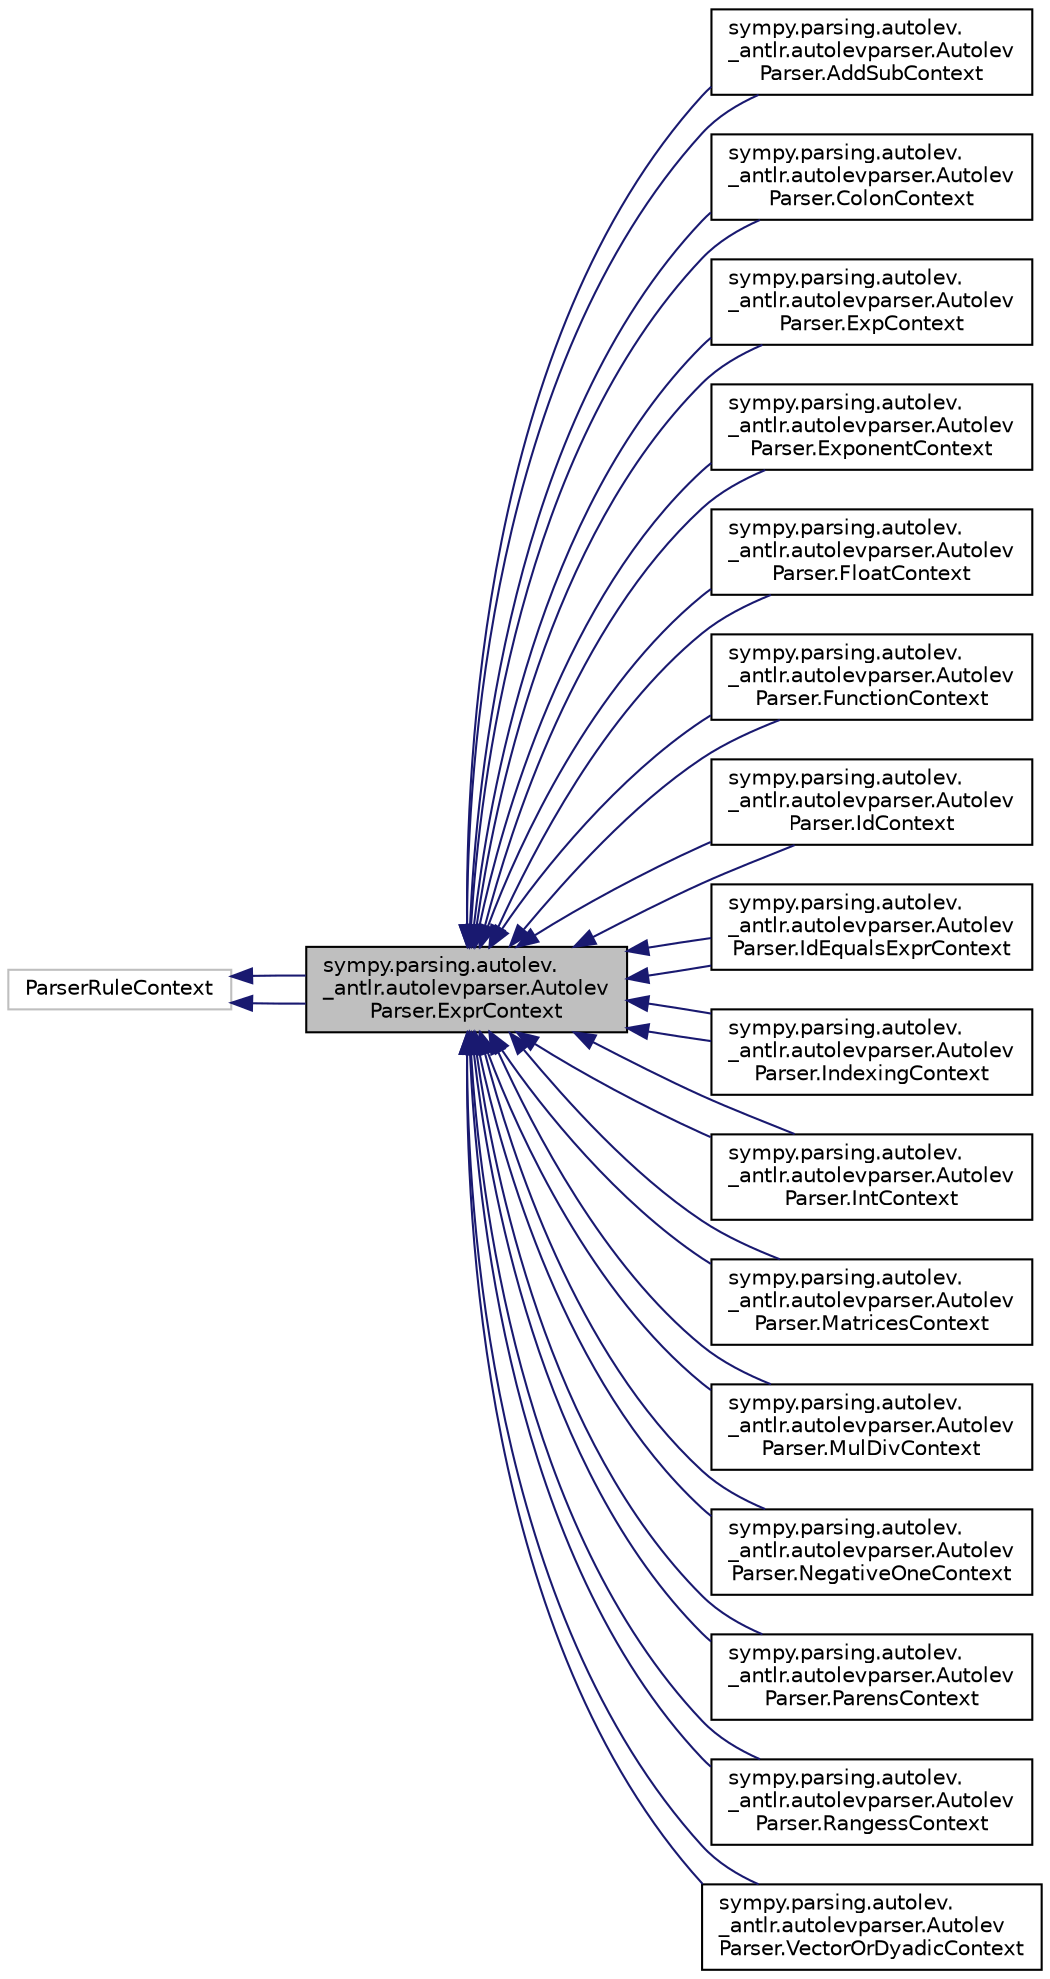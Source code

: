 digraph "sympy.parsing.autolev._antlr.autolevparser.AutolevParser.ExprContext"
{
 // LATEX_PDF_SIZE
  edge [fontname="Helvetica",fontsize="10",labelfontname="Helvetica",labelfontsize="10"];
  node [fontname="Helvetica",fontsize="10",shape=record];
  rankdir="LR";
  Node1 [label="sympy.parsing.autolev.\l_antlr.autolevparser.Autolev\lParser.ExprContext",height=0.2,width=0.4,color="black", fillcolor="grey75", style="filled", fontcolor="black",tooltip=" "];
  Node2 -> Node1 [dir="back",color="midnightblue",fontsize="10",style="solid",fontname="Helvetica"];
  Node2 [label="ParserRuleContext",height=0.2,width=0.4,color="grey75", fillcolor="white", style="filled",tooltip=" "];
  Node2 -> Node1 [dir="back",color="midnightblue",fontsize="10",style="solid",fontname="Helvetica"];
  Node1 -> Node3 [dir="back",color="midnightblue",fontsize="10",style="solid",fontname="Helvetica"];
  Node3 [label="sympy.parsing.autolev.\l_antlr.autolevparser.Autolev\lParser.AddSubContext",height=0.2,width=0.4,color="black", fillcolor="white", style="filled",URL="$classsympy_1_1parsing_1_1autolev_1_1__antlr_1_1autolevparser_1_1AutolevParser_1_1AddSubContext.html",tooltip=" "];
  Node1 -> Node3 [dir="back",color="midnightblue",fontsize="10",style="solid",fontname="Helvetica"];
  Node1 -> Node4 [dir="back",color="midnightblue",fontsize="10",style="solid",fontname="Helvetica"];
  Node4 [label="sympy.parsing.autolev.\l_antlr.autolevparser.Autolev\lParser.ColonContext",height=0.2,width=0.4,color="black", fillcolor="white", style="filled",URL="$classsympy_1_1parsing_1_1autolev_1_1__antlr_1_1autolevparser_1_1AutolevParser_1_1ColonContext.html",tooltip=" "];
  Node1 -> Node4 [dir="back",color="midnightblue",fontsize="10",style="solid",fontname="Helvetica"];
  Node1 -> Node5 [dir="back",color="midnightblue",fontsize="10",style="solid",fontname="Helvetica"];
  Node5 [label="sympy.parsing.autolev.\l_antlr.autolevparser.Autolev\lParser.ExpContext",height=0.2,width=0.4,color="black", fillcolor="white", style="filled",URL="$classsympy_1_1parsing_1_1autolev_1_1__antlr_1_1autolevparser_1_1AutolevParser_1_1ExpContext.html",tooltip=" "];
  Node1 -> Node5 [dir="back",color="midnightblue",fontsize="10",style="solid",fontname="Helvetica"];
  Node1 -> Node6 [dir="back",color="midnightblue",fontsize="10",style="solid",fontname="Helvetica"];
  Node6 [label="sympy.parsing.autolev.\l_antlr.autolevparser.Autolev\lParser.ExponentContext",height=0.2,width=0.4,color="black", fillcolor="white", style="filled",URL="$classsympy_1_1parsing_1_1autolev_1_1__antlr_1_1autolevparser_1_1AutolevParser_1_1ExponentContext.html",tooltip=" "];
  Node1 -> Node6 [dir="back",color="midnightblue",fontsize="10",style="solid",fontname="Helvetica"];
  Node1 -> Node7 [dir="back",color="midnightblue",fontsize="10",style="solid",fontname="Helvetica"];
  Node7 [label="sympy.parsing.autolev.\l_antlr.autolevparser.Autolev\lParser.FloatContext",height=0.2,width=0.4,color="black", fillcolor="white", style="filled",URL="$classsympy_1_1parsing_1_1autolev_1_1__antlr_1_1autolevparser_1_1AutolevParser_1_1FloatContext.html",tooltip=" "];
  Node1 -> Node7 [dir="back",color="midnightblue",fontsize="10",style="solid",fontname="Helvetica"];
  Node1 -> Node8 [dir="back",color="midnightblue",fontsize="10",style="solid",fontname="Helvetica"];
  Node8 [label="sympy.parsing.autolev.\l_antlr.autolevparser.Autolev\lParser.FunctionContext",height=0.2,width=0.4,color="black", fillcolor="white", style="filled",URL="$classsympy_1_1parsing_1_1autolev_1_1__antlr_1_1autolevparser_1_1AutolevParser_1_1FunctionContext.html",tooltip=" "];
  Node1 -> Node8 [dir="back",color="midnightblue",fontsize="10",style="solid",fontname="Helvetica"];
  Node1 -> Node9 [dir="back",color="midnightblue",fontsize="10",style="solid",fontname="Helvetica"];
  Node9 [label="sympy.parsing.autolev.\l_antlr.autolevparser.Autolev\lParser.IdContext",height=0.2,width=0.4,color="black", fillcolor="white", style="filled",URL="$classsympy_1_1parsing_1_1autolev_1_1__antlr_1_1autolevparser_1_1AutolevParser_1_1IdContext.html",tooltip=" "];
  Node1 -> Node9 [dir="back",color="midnightblue",fontsize="10",style="solid",fontname="Helvetica"];
  Node1 -> Node10 [dir="back",color="midnightblue",fontsize="10",style="solid",fontname="Helvetica"];
  Node10 [label="sympy.parsing.autolev.\l_antlr.autolevparser.Autolev\lParser.IdEqualsExprContext",height=0.2,width=0.4,color="black", fillcolor="white", style="filled",URL="$classsympy_1_1parsing_1_1autolev_1_1__antlr_1_1autolevparser_1_1AutolevParser_1_1IdEqualsExprContext.html",tooltip=" "];
  Node1 -> Node10 [dir="back",color="midnightblue",fontsize="10",style="solid",fontname="Helvetica"];
  Node1 -> Node11 [dir="back",color="midnightblue",fontsize="10",style="solid",fontname="Helvetica"];
  Node11 [label="sympy.parsing.autolev.\l_antlr.autolevparser.Autolev\lParser.IndexingContext",height=0.2,width=0.4,color="black", fillcolor="white", style="filled",URL="$classsympy_1_1parsing_1_1autolev_1_1__antlr_1_1autolevparser_1_1AutolevParser_1_1IndexingContext.html",tooltip=" "];
  Node1 -> Node11 [dir="back",color="midnightblue",fontsize="10",style="solid",fontname="Helvetica"];
  Node1 -> Node12 [dir="back",color="midnightblue",fontsize="10",style="solid",fontname="Helvetica"];
  Node12 [label="sympy.parsing.autolev.\l_antlr.autolevparser.Autolev\lParser.IntContext",height=0.2,width=0.4,color="black", fillcolor="white", style="filled",URL="$classsympy_1_1parsing_1_1autolev_1_1__antlr_1_1autolevparser_1_1AutolevParser_1_1IntContext.html",tooltip=" "];
  Node1 -> Node12 [dir="back",color="midnightblue",fontsize="10",style="solid",fontname="Helvetica"];
  Node1 -> Node13 [dir="back",color="midnightblue",fontsize="10",style="solid",fontname="Helvetica"];
  Node13 [label="sympy.parsing.autolev.\l_antlr.autolevparser.Autolev\lParser.MatricesContext",height=0.2,width=0.4,color="black", fillcolor="white", style="filled",URL="$classsympy_1_1parsing_1_1autolev_1_1__antlr_1_1autolevparser_1_1AutolevParser_1_1MatricesContext.html",tooltip=" "];
  Node1 -> Node13 [dir="back",color="midnightblue",fontsize="10",style="solid",fontname="Helvetica"];
  Node1 -> Node14 [dir="back",color="midnightblue",fontsize="10",style="solid",fontname="Helvetica"];
  Node14 [label="sympy.parsing.autolev.\l_antlr.autolevparser.Autolev\lParser.MulDivContext",height=0.2,width=0.4,color="black", fillcolor="white", style="filled",URL="$classsympy_1_1parsing_1_1autolev_1_1__antlr_1_1autolevparser_1_1AutolevParser_1_1MulDivContext.html",tooltip=" "];
  Node1 -> Node14 [dir="back",color="midnightblue",fontsize="10",style="solid",fontname="Helvetica"];
  Node1 -> Node15 [dir="back",color="midnightblue",fontsize="10",style="solid",fontname="Helvetica"];
  Node15 [label="sympy.parsing.autolev.\l_antlr.autolevparser.Autolev\lParser.NegativeOneContext",height=0.2,width=0.4,color="black", fillcolor="white", style="filled",URL="$classsympy_1_1parsing_1_1autolev_1_1__antlr_1_1autolevparser_1_1AutolevParser_1_1NegativeOneContext.html",tooltip=" "];
  Node1 -> Node15 [dir="back",color="midnightblue",fontsize="10",style="solid",fontname="Helvetica"];
  Node1 -> Node16 [dir="back",color="midnightblue",fontsize="10",style="solid",fontname="Helvetica"];
  Node16 [label="sympy.parsing.autolev.\l_antlr.autolevparser.Autolev\lParser.ParensContext",height=0.2,width=0.4,color="black", fillcolor="white", style="filled",URL="$classsympy_1_1parsing_1_1autolev_1_1__antlr_1_1autolevparser_1_1AutolevParser_1_1ParensContext.html",tooltip=" "];
  Node1 -> Node16 [dir="back",color="midnightblue",fontsize="10",style="solid",fontname="Helvetica"];
  Node1 -> Node17 [dir="back",color="midnightblue",fontsize="10",style="solid",fontname="Helvetica"];
  Node17 [label="sympy.parsing.autolev.\l_antlr.autolevparser.Autolev\lParser.RangessContext",height=0.2,width=0.4,color="black", fillcolor="white", style="filled",URL="$classsympy_1_1parsing_1_1autolev_1_1__antlr_1_1autolevparser_1_1AutolevParser_1_1RangessContext.html",tooltip=" "];
  Node1 -> Node17 [dir="back",color="midnightblue",fontsize="10",style="solid",fontname="Helvetica"];
  Node1 -> Node18 [dir="back",color="midnightblue",fontsize="10",style="solid",fontname="Helvetica"];
  Node18 [label="sympy.parsing.autolev.\l_antlr.autolevparser.Autolev\lParser.VectorOrDyadicContext",height=0.2,width=0.4,color="black", fillcolor="white", style="filled",URL="$classsympy_1_1parsing_1_1autolev_1_1__antlr_1_1autolevparser_1_1AutolevParser_1_1VectorOrDyadicContext.html",tooltip=" "];
  Node1 -> Node18 [dir="back",color="midnightblue",fontsize="10",style="solid",fontname="Helvetica"];
}
